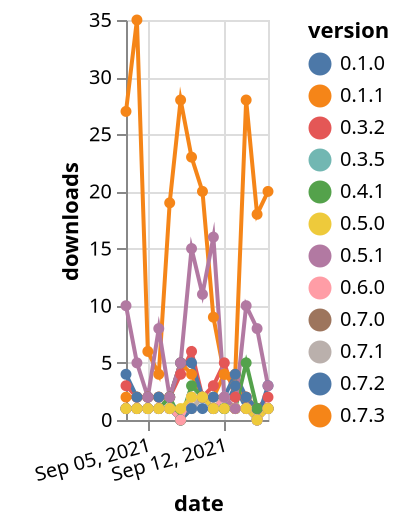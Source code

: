 {"$schema": "https://vega.github.io/schema/vega-lite/v5.json", "description": "A simple bar chart with embedded data.", "data": {"values": [{"date": "2021-09-03", "total": 10347, "delta": 1, "version": "0.3.5"}, {"date": "2021-09-04", "total": 10348, "delta": 1, "version": "0.3.5"}, {"date": "2021-09-05", "total": 10349, "delta": 1, "version": "0.3.5"}, {"date": "2021-09-06", "total": 10350, "delta": 1, "version": "0.3.5"}, {"date": "2021-09-07", "total": 10351, "delta": 1, "version": "0.3.5"}, {"date": "2021-09-08", "total": 10351, "delta": 0, "version": "0.3.5"}, {"date": "2021-09-09", "total": 10353, "delta": 2, "version": "0.3.5"}, {"date": "2021-09-10", "total": 10355, "delta": 2, "version": "0.3.5"}, {"date": "2021-09-11", "total": 10356, "delta": 1, "version": "0.3.5"}, {"date": "2021-09-12", "total": 10358, "delta": 2, "version": "0.3.5"}, {"date": "2021-09-13", "total": 10359, "delta": 1, "version": "0.3.5"}, {"date": "2021-09-14", "total": 10360, "delta": 1, "version": "0.3.5"}, {"date": "2021-09-15", "total": 10360, "delta": 0, "version": "0.3.5"}, {"date": "2021-09-16", "total": 10361, "delta": 1, "version": "0.3.5"}, {"date": "2021-09-03", "total": 1994, "delta": 1, "version": "0.7.0"}, {"date": "2021-09-04", "total": 1995, "delta": 1, "version": "0.7.0"}, {"date": "2021-09-05", "total": 1996, "delta": 1, "version": "0.7.0"}, {"date": "2021-09-06", "total": 1997, "delta": 1, "version": "0.7.0"}, {"date": "2021-09-07", "total": 1998, "delta": 1, "version": "0.7.0"}, {"date": "2021-09-08", "total": 1998, "delta": 0, "version": "0.7.0"}, {"date": "2021-09-09", "total": 1999, "delta": 1, "version": "0.7.0"}, {"date": "2021-09-10", "total": 2001, "delta": 2, "version": "0.7.0"}, {"date": "2021-09-11", "total": 2002, "delta": 1, "version": "0.7.0"}, {"date": "2021-09-12", "total": 2003, "delta": 1, "version": "0.7.0"}, {"date": "2021-09-13", "total": 2004, "delta": 1, "version": "0.7.0"}, {"date": "2021-09-14", "total": 2005, "delta": 1, "version": "0.7.0"}, {"date": "2021-09-15", "total": 2005, "delta": 0, "version": "0.7.0"}, {"date": "2021-09-16", "total": 2006, "delta": 1, "version": "0.7.0"}, {"date": "2021-09-03", "total": 50565, "delta": 3, "version": "0.3.2"}, {"date": "2021-09-04", "total": 50567, "delta": 2, "version": "0.3.2"}, {"date": "2021-09-05", "total": 50569, "delta": 2, "version": "0.3.2"}, {"date": "2021-09-06", "total": 50571, "delta": 2, "version": "0.3.2"}, {"date": "2021-09-07", "total": 50573, "delta": 2, "version": "0.3.2"}, {"date": "2021-09-08", "total": 50577, "delta": 4, "version": "0.3.2"}, {"date": "2021-09-09", "total": 50583, "delta": 6, "version": "0.3.2"}, {"date": "2021-09-10", "total": 50585, "delta": 2, "version": "0.3.2"}, {"date": "2021-09-11", "total": 50588, "delta": 3, "version": "0.3.2"}, {"date": "2021-09-12", "total": 50593, "delta": 5, "version": "0.3.2"}, {"date": "2021-09-13", "total": 50595, "delta": 2, "version": "0.3.2"}, {"date": "2021-09-14", "total": 50597, "delta": 2, "version": "0.3.2"}, {"date": "2021-09-15", "total": 50598, "delta": 1, "version": "0.3.2"}, {"date": "2021-09-16", "total": 50600, "delta": 2, "version": "0.3.2"}, {"date": "2021-09-03", "total": 17001, "delta": 2, "version": "0.1.1"}, {"date": "2021-09-04", "total": 17003, "delta": 2, "version": "0.1.1"}, {"date": "2021-09-05", "total": 17005, "delta": 2, "version": "0.1.1"}, {"date": "2021-09-06", "total": 17007, "delta": 2, "version": "0.1.1"}, {"date": "2021-09-07", "total": 17009, "delta": 2, "version": "0.1.1"}, {"date": "2021-09-08", "total": 17014, "delta": 5, "version": "0.1.1"}, {"date": "2021-09-09", "total": 17018, "delta": 4, "version": "0.1.1"}, {"date": "2021-09-10", "total": 17020, "delta": 2, "version": "0.1.1"}, {"date": "2021-09-11", "total": 17022, "delta": 2, "version": "0.1.1"}, {"date": "2021-09-12", "total": 17026, "delta": 4, "version": "0.1.1"}, {"date": "2021-09-13", "total": 17029, "delta": 3, "version": "0.1.1"}, {"date": "2021-09-14", "total": 17031, "delta": 2, "version": "0.1.1"}, {"date": "2021-09-15", "total": 17032, "delta": 1, "version": "0.1.1"}, {"date": "2021-09-16", "total": 17033, "delta": 1, "version": "0.1.1"}, {"date": "2021-09-03", "total": 691, "delta": 1, "version": "0.7.1"}, {"date": "2021-09-04", "total": 692, "delta": 1, "version": "0.7.1"}, {"date": "2021-09-05", "total": 693, "delta": 1, "version": "0.7.1"}, {"date": "2021-09-06", "total": 694, "delta": 1, "version": "0.7.1"}, {"date": "2021-09-07", "total": 695, "delta": 1, "version": "0.7.1"}, {"date": "2021-09-08", "total": 695, "delta": 0, "version": "0.7.1"}, {"date": "2021-09-09", "total": 696, "delta": 1, "version": "0.7.1"}, {"date": "2021-09-10", "total": 698, "delta": 2, "version": "0.7.1"}, {"date": "2021-09-11", "total": 699, "delta": 1, "version": "0.7.1"}, {"date": "2021-09-12", "total": 700, "delta": 1, "version": "0.7.1"}, {"date": "2021-09-13", "total": 701, "delta": 1, "version": "0.7.1"}, {"date": "2021-09-14", "total": 702, "delta": 1, "version": "0.7.1"}, {"date": "2021-09-15", "total": 702, "delta": 0, "version": "0.7.1"}, {"date": "2021-09-16", "total": 703, "delta": 1, "version": "0.7.1"}, {"date": "2021-09-03", "total": 28884, "delta": 27, "version": "0.7.3"}, {"date": "2021-09-04", "total": 28919, "delta": 35, "version": "0.7.3"}, {"date": "2021-09-05", "total": 28925, "delta": 6, "version": "0.7.3"}, {"date": "2021-09-06", "total": 28929, "delta": 4, "version": "0.7.3"}, {"date": "2021-09-07", "total": 28948, "delta": 19, "version": "0.7.3"}, {"date": "2021-09-08", "total": 28976, "delta": 28, "version": "0.7.3"}, {"date": "2021-09-09", "total": 28999, "delta": 23, "version": "0.7.3"}, {"date": "2021-09-10", "total": 29019, "delta": 20, "version": "0.7.3"}, {"date": "2021-09-11", "total": 29028, "delta": 9, "version": "0.7.3"}, {"date": "2021-09-12", "total": 29032, "delta": 4, "version": "0.7.3"}, {"date": "2021-09-13", "total": 29036, "delta": 4, "version": "0.7.3"}, {"date": "2021-09-14", "total": 29064, "delta": 28, "version": "0.7.3"}, {"date": "2021-09-15", "total": 29082, "delta": 18, "version": "0.7.3"}, {"date": "2021-09-16", "total": 29102, "delta": 20, "version": "0.7.3"}, {"date": "2021-09-03", "total": 3647, "delta": 4, "version": "0.1.0"}, {"date": "2021-09-04", "total": 3649, "delta": 2, "version": "0.1.0"}, {"date": "2021-09-05", "total": 3651, "delta": 2, "version": "0.1.0"}, {"date": "2021-09-06", "total": 3653, "delta": 2, "version": "0.1.0"}, {"date": "2021-09-07", "total": 3655, "delta": 2, "version": "0.1.0"}, {"date": "2021-09-08", "total": 3660, "delta": 5, "version": "0.1.0"}, {"date": "2021-09-09", "total": 3665, "delta": 5, "version": "0.1.0"}, {"date": "2021-09-10", "total": 3667, "delta": 2, "version": "0.1.0"}, {"date": "2021-09-11", "total": 3669, "delta": 2, "version": "0.1.0"}, {"date": "2021-09-12", "total": 3671, "delta": 2, "version": "0.1.0"}, {"date": "2021-09-13", "total": 3675, "delta": 4, "version": "0.1.0"}, {"date": "2021-09-14", "total": 3677, "delta": 2, "version": "0.1.0"}, {"date": "2021-09-15", "total": 3678, "delta": 1, "version": "0.1.0"}, {"date": "2021-09-16", "total": 3679, "delta": 1, "version": "0.1.0"}, {"date": "2021-09-03", "total": 562, "delta": 1, "version": "0.7.2"}, {"date": "2021-09-04", "total": 563, "delta": 1, "version": "0.7.2"}, {"date": "2021-09-05", "total": 564, "delta": 1, "version": "0.7.2"}, {"date": "2021-09-06", "total": 565, "delta": 1, "version": "0.7.2"}, {"date": "2021-09-07", "total": 566, "delta": 1, "version": "0.7.2"}, {"date": "2021-09-08", "total": 566, "delta": 0, "version": "0.7.2"}, {"date": "2021-09-09", "total": 567, "delta": 1, "version": "0.7.2"}, {"date": "2021-09-10", "total": 568, "delta": 1, "version": "0.7.2"}, {"date": "2021-09-11", "total": 569, "delta": 1, "version": "0.7.2"}, {"date": "2021-09-12", "total": 570, "delta": 1, "version": "0.7.2"}, {"date": "2021-09-13", "total": 573, "delta": 3, "version": "0.7.2"}, {"date": "2021-09-14", "total": 574, "delta": 1, "version": "0.7.2"}, {"date": "2021-09-15", "total": 574, "delta": 0, "version": "0.7.2"}, {"date": "2021-09-16", "total": 577, "delta": 3, "version": "0.7.2"}, {"date": "2021-09-03", "total": 8703, "delta": 1, "version": "0.4.1"}, {"date": "2021-09-04", "total": 8704, "delta": 1, "version": "0.4.1"}, {"date": "2021-09-05", "total": 8705, "delta": 1, "version": "0.4.1"}, {"date": "2021-09-06", "total": 8706, "delta": 1, "version": "0.4.1"}, {"date": "2021-09-07", "total": 8708, "delta": 2, "version": "0.4.1"}, {"date": "2021-09-08", "total": 8708, "delta": 0, "version": "0.4.1"}, {"date": "2021-09-09", "total": 8711, "delta": 3, "version": "0.4.1"}, {"date": "2021-09-10", "total": 8713, "delta": 2, "version": "0.4.1"}, {"date": "2021-09-11", "total": 8714, "delta": 1, "version": "0.4.1"}, {"date": "2021-09-12", "total": 8715, "delta": 1, "version": "0.4.1"}, {"date": "2021-09-13", "total": 8716, "delta": 1, "version": "0.4.1"}, {"date": "2021-09-14", "total": 8721, "delta": 5, "version": "0.4.1"}, {"date": "2021-09-15", "total": 8722, "delta": 1, "version": "0.4.1"}, {"date": "2021-09-16", "total": 8723, "delta": 1, "version": "0.4.1"}, {"date": "2021-09-03", "total": 2838, "delta": 1, "version": "0.6.0"}, {"date": "2021-09-04", "total": 2839, "delta": 1, "version": "0.6.0"}, {"date": "2021-09-05", "total": 2840, "delta": 1, "version": "0.6.0"}, {"date": "2021-09-06", "total": 2841, "delta": 1, "version": "0.6.0"}, {"date": "2021-09-07", "total": 2842, "delta": 1, "version": "0.6.0"}, {"date": "2021-09-08", "total": 2842, "delta": 0, "version": "0.6.0"}, {"date": "2021-09-09", "total": 2844, "delta": 2, "version": "0.6.0"}, {"date": "2021-09-10", "total": 2846, "delta": 2, "version": "0.6.0"}, {"date": "2021-09-11", "total": 2847, "delta": 1, "version": "0.6.0"}, {"date": "2021-09-12", "total": 2849, "delta": 2, "version": "0.6.0"}, {"date": "2021-09-13", "total": 2850, "delta": 1, "version": "0.6.0"}, {"date": "2021-09-14", "total": 2851, "delta": 1, "version": "0.6.0"}, {"date": "2021-09-15", "total": 2851, "delta": 0, "version": "0.6.0"}, {"date": "2021-09-16", "total": 2852, "delta": 1, "version": "0.6.0"}, {"date": "2021-09-03", "total": 9592, "delta": 1, "version": "0.5.0"}, {"date": "2021-09-04", "total": 9593, "delta": 1, "version": "0.5.0"}, {"date": "2021-09-05", "total": 9594, "delta": 1, "version": "0.5.0"}, {"date": "2021-09-06", "total": 9595, "delta": 1, "version": "0.5.0"}, {"date": "2021-09-07", "total": 9596, "delta": 1, "version": "0.5.0"}, {"date": "2021-09-08", "total": 9597, "delta": 1, "version": "0.5.0"}, {"date": "2021-09-09", "total": 9599, "delta": 2, "version": "0.5.0"}, {"date": "2021-09-10", "total": 9601, "delta": 2, "version": "0.5.0"}, {"date": "2021-09-11", "total": 9602, "delta": 1, "version": "0.5.0"}, {"date": "2021-09-12", "total": 9603, "delta": 1, "version": "0.5.0"}, {"date": "2021-09-13", "total": 9604, "delta": 1, "version": "0.5.0"}, {"date": "2021-09-14", "total": 9605, "delta": 1, "version": "0.5.0"}, {"date": "2021-09-15", "total": 9605, "delta": 0, "version": "0.5.0"}, {"date": "2021-09-16", "total": 9606, "delta": 1, "version": "0.5.0"}, {"date": "2021-09-03", "total": 9317, "delta": 10, "version": "0.5.1"}, {"date": "2021-09-04", "total": 9322, "delta": 5, "version": "0.5.1"}, {"date": "2021-09-05", "total": 9324, "delta": 2, "version": "0.5.1"}, {"date": "2021-09-06", "total": 9332, "delta": 8, "version": "0.5.1"}, {"date": "2021-09-07", "total": 9334, "delta": 2, "version": "0.5.1"}, {"date": "2021-09-08", "total": 9339, "delta": 5, "version": "0.5.1"}, {"date": "2021-09-09", "total": 9354, "delta": 15, "version": "0.5.1"}, {"date": "2021-09-10", "total": 9365, "delta": 11, "version": "0.5.1"}, {"date": "2021-09-11", "total": 9381, "delta": 16, "version": "0.5.1"}, {"date": "2021-09-12", "total": 9383, "delta": 2, "version": "0.5.1"}, {"date": "2021-09-13", "total": 9384, "delta": 1, "version": "0.5.1"}, {"date": "2021-09-14", "total": 9394, "delta": 10, "version": "0.5.1"}, {"date": "2021-09-15", "total": 9402, "delta": 8, "version": "0.5.1"}, {"date": "2021-09-16", "total": 9405, "delta": 3, "version": "0.5.1"}]}, "width": "container", "mark": {"type": "line", "point": {"filled": true}}, "encoding": {"x": {"field": "date", "type": "temporal", "timeUnit": "yearmonthdate", "title": "date", "axis": {"labelAngle": -15}}, "y": {"field": "delta", "type": "quantitative", "title": "downloads"}, "color": {"field": "version", "type": "nominal"}, "tooltip": {"field": "delta"}}}